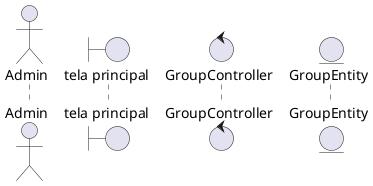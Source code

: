 @startuml
actor Admin
boundary "tela principal" as grupo
control GroupController
entity GroupEntity

@enduml